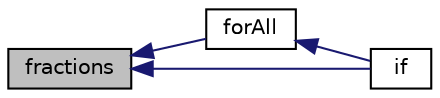 digraph "fractions"
{
  bgcolor="transparent";
  edge [fontname="Helvetica",fontsize="10",labelfontname="Helvetica",labelfontsize="10"];
  node [fontname="Helvetica",fontsize="10",shape=record];
  rankdir="LR";
  Node131 [label="fractions",height=0.2,width=0.4,color="black", fillcolor="grey75", style="filled", fontcolor="black"];
  Node131 -> Node132 [dir="back",color="midnightblue",fontsize="10",style="solid",fontname="Helvetica"];
  Node132 [label="forAll",height=0.2,width=0.4,color="black",URL="$a20081.html#a37eaba23a1d80dac41730611d960e89b"];
  Node132 -> Node133 [dir="back",color="midnightblue",fontsize="10",style="solid",fontname="Helvetica"];
  Node133 [label="if",height=0.2,width=0.4,color="black",URL="$a20081.html#ac190f0debba9fd7280a29866392e6ff0"];
  Node131 -> Node133 [dir="back",color="midnightblue",fontsize="10",style="solid",fontname="Helvetica"];
}

